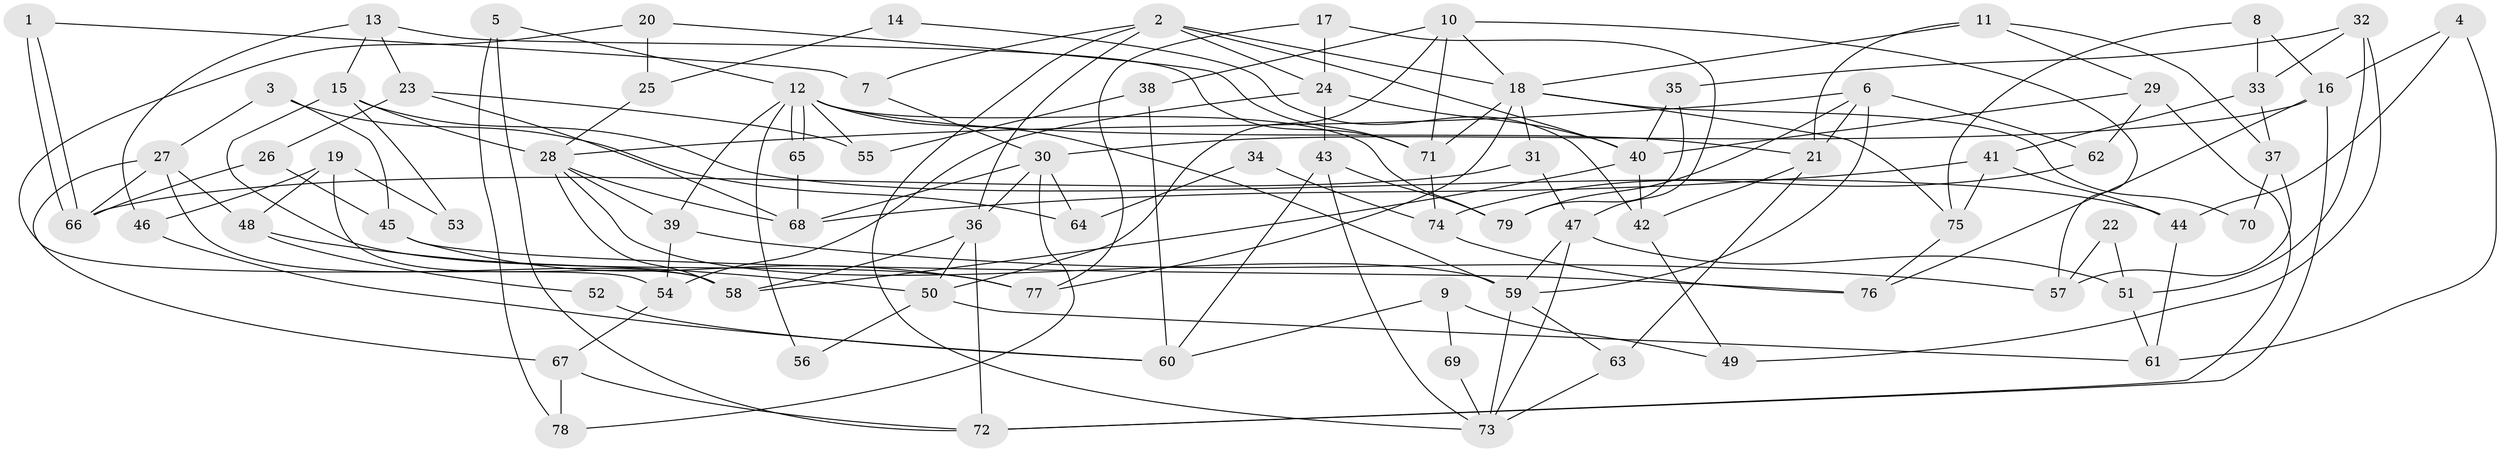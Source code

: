 // coarse degree distribution, {3: 0.23529411764705882, 8: 0.0784313725490196, 4: 0.17647058823529413, 6: 0.09803921568627451, 7: 0.11764705882352941, 9: 0.0196078431372549, 10: 0.0196078431372549, 5: 0.17647058823529413, 2: 0.0784313725490196}
// Generated by graph-tools (version 1.1) at 2025/52/02/27/25 19:52:08]
// undirected, 79 vertices, 158 edges
graph export_dot {
graph [start="1"]
  node [color=gray90,style=filled];
  1;
  2;
  3;
  4;
  5;
  6;
  7;
  8;
  9;
  10;
  11;
  12;
  13;
  14;
  15;
  16;
  17;
  18;
  19;
  20;
  21;
  22;
  23;
  24;
  25;
  26;
  27;
  28;
  29;
  30;
  31;
  32;
  33;
  34;
  35;
  36;
  37;
  38;
  39;
  40;
  41;
  42;
  43;
  44;
  45;
  46;
  47;
  48;
  49;
  50;
  51;
  52;
  53;
  54;
  55;
  56;
  57;
  58;
  59;
  60;
  61;
  62;
  63;
  64;
  65;
  66;
  67;
  68;
  69;
  70;
  71;
  72;
  73;
  74;
  75;
  76;
  77;
  78;
  79;
  1 -- 66;
  1 -- 66;
  1 -- 7;
  2 -- 73;
  2 -- 24;
  2 -- 7;
  2 -- 18;
  2 -- 36;
  2 -- 40;
  3 -- 45;
  3 -- 27;
  3 -- 64;
  4 -- 16;
  4 -- 61;
  4 -- 44;
  5 -- 78;
  5 -- 72;
  5 -- 12;
  6 -- 21;
  6 -- 59;
  6 -- 28;
  6 -- 62;
  6 -- 79;
  7 -- 30;
  8 -- 16;
  8 -- 33;
  8 -- 75;
  9 -- 60;
  9 -- 49;
  9 -- 69;
  10 -- 71;
  10 -- 18;
  10 -- 38;
  10 -- 50;
  10 -- 57;
  11 -- 29;
  11 -- 18;
  11 -- 21;
  11 -- 37;
  12 -- 65;
  12 -- 65;
  12 -- 21;
  12 -- 39;
  12 -- 55;
  12 -- 56;
  12 -- 59;
  12 -- 79;
  13 -- 71;
  13 -- 15;
  13 -- 23;
  13 -- 46;
  14 -- 25;
  14 -- 42;
  15 -- 77;
  15 -- 28;
  15 -- 44;
  15 -- 53;
  16 -- 76;
  16 -- 72;
  16 -- 30;
  17 -- 24;
  17 -- 47;
  17 -- 77;
  18 -- 75;
  18 -- 31;
  18 -- 70;
  18 -- 71;
  18 -- 77;
  19 -- 48;
  19 -- 46;
  19 -- 53;
  19 -- 58;
  20 -- 71;
  20 -- 54;
  20 -- 25;
  21 -- 42;
  21 -- 63;
  22 -- 57;
  22 -- 51;
  23 -- 68;
  23 -- 26;
  23 -- 55;
  24 -- 40;
  24 -- 43;
  24 -- 54;
  25 -- 28;
  26 -- 66;
  26 -- 45;
  27 -- 58;
  27 -- 66;
  27 -- 48;
  27 -- 67;
  28 -- 39;
  28 -- 58;
  28 -- 59;
  28 -- 68;
  29 -- 72;
  29 -- 40;
  29 -- 62;
  30 -- 36;
  30 -- 64;
  30 -- 68;
  30 -- 78;
  31 -- 47;
  31 -- 66;
  32 -- 51;
  32 -- 35;
  32 -- 33;
  32 -- 49;
  33 -- 41;
  33 -- 37;
  34 -- 64;
  34 -- 74;
  35 -- 40;
  35 -- 79;
  36 -- 58;
  36 -- 50;
  36 -- 72;
  37 -- 57;
  37 -- 70;
  38 -- 55;
  38 -- 60;
  39 -- 57;
  39 -- 54;
  40 -- 58;
  40 -- 42;
  41 -- 44;
  41 -- 68;
  41 -- 75;
  42 -- 49;
  43 -- 73;
  43 -- 79;
  43 -- 60;
  44 -- 61;
  45 -- 77;
  45 -- 76;
  46 -- 60;
  47 -- 59;
  47 -- 73;
  47 -- 51;
  48 -- 50;
  48 -- 52;
  50 -- 56;
  50 -- 61;
  51 -- 61;
  52 -- 60;
  54 -- 67;
  59 -- 63;
  59 -- 73;
  62 -- 74;
  63 -- 73;
  65 -- 68;
  67 -- 72;
  67 -- 78;
  69 -- 73;
  71 -- 74;
  74 -- 76;
  75 -- 76;
}
